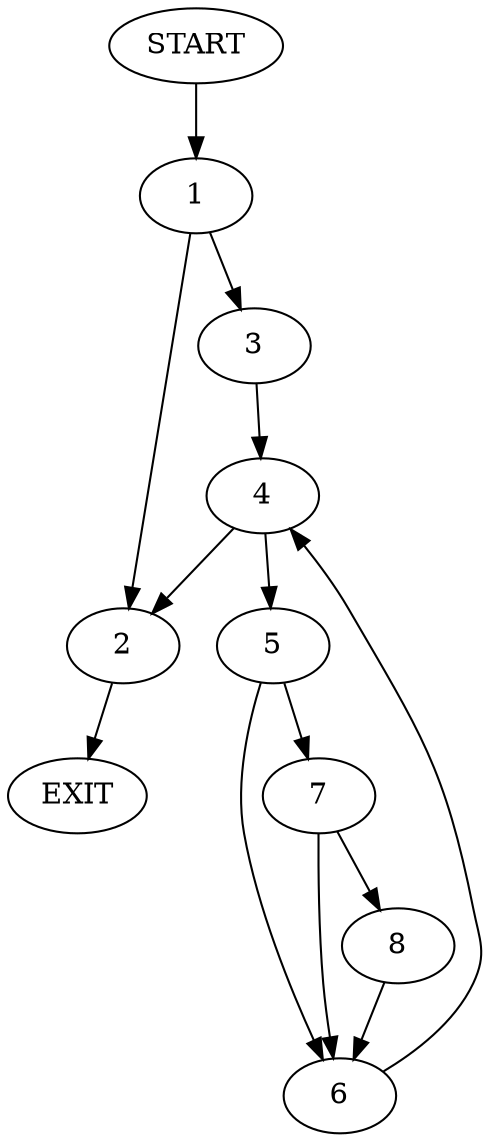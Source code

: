 digraph {
0 [label="START"]
9 [label="EXIT"]
0 -> 1
1 -> 2
1 -> 3
2 -> 9
3 -> 4
4 -> 2
4 -> 5
5 -> 6
5 -> 7
7 -> 6
7 -> 8
6 -> 4
8 -> 6
}

